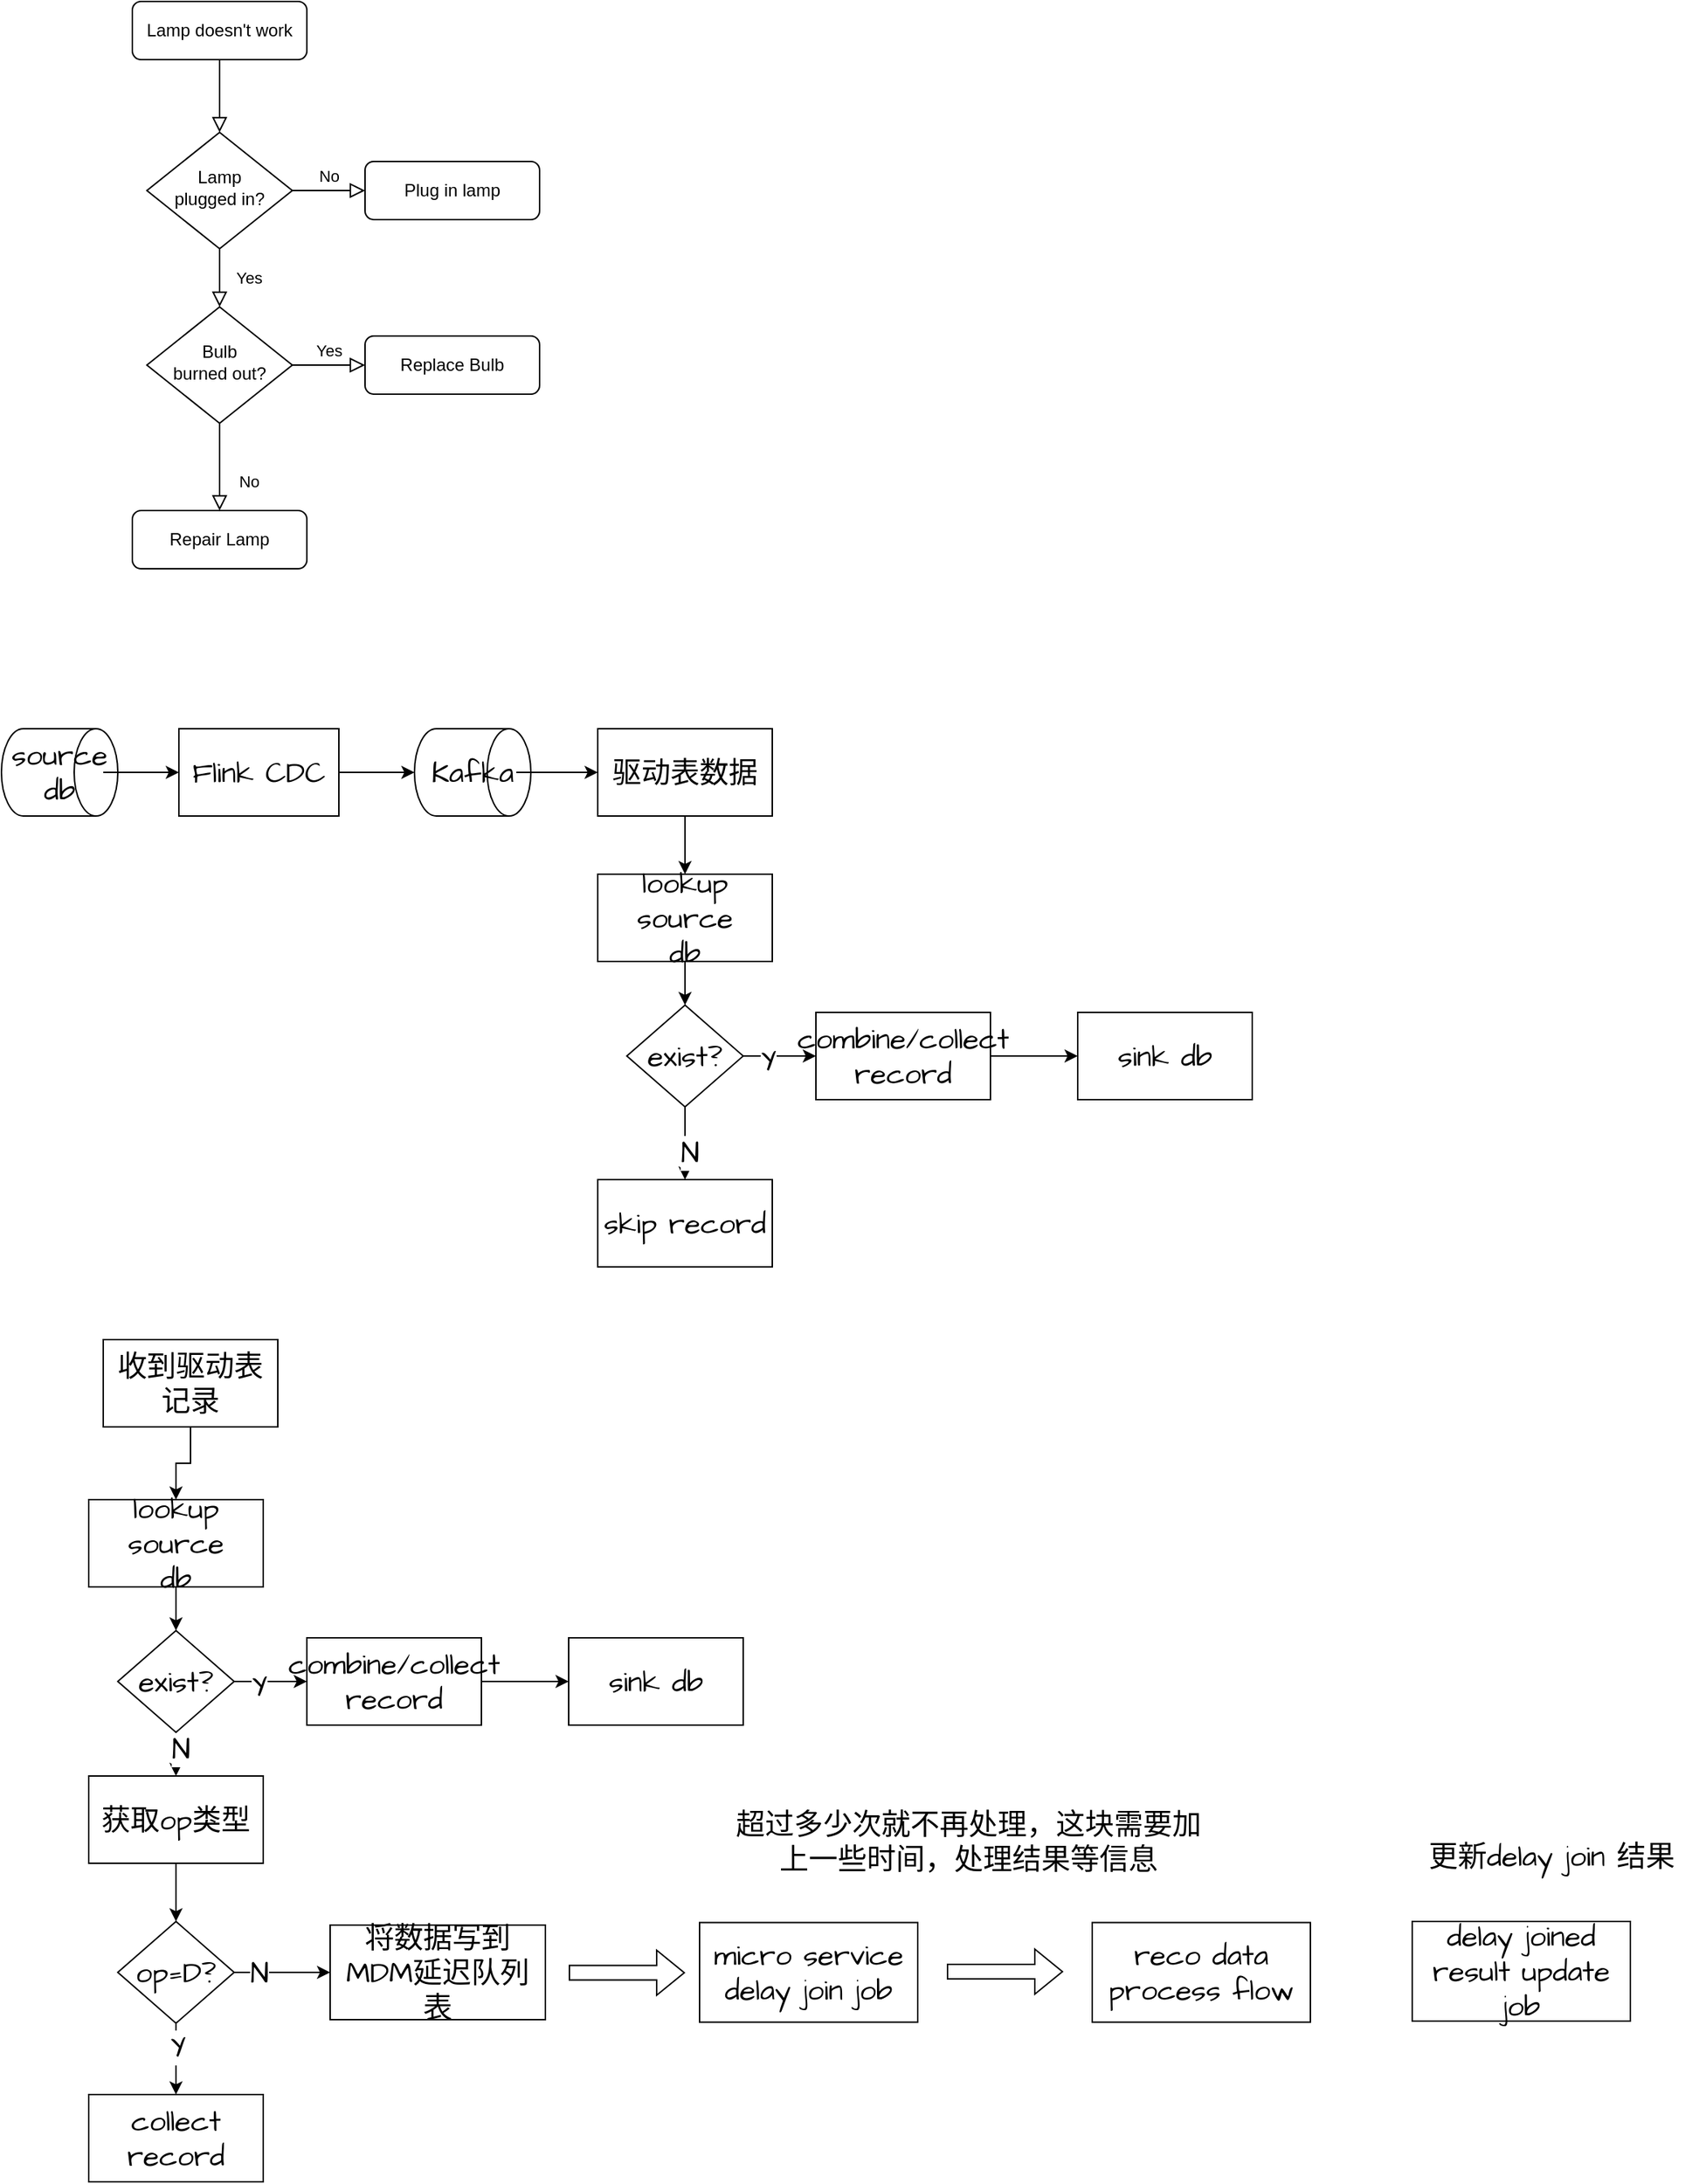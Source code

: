 <mxfile version="21.0.2" type="github">
  <diagram id="C5RBs43oDa-KdzZeNtuy" name="Page-1">
    <mxGraphModel dx="1021" dy="697" grid="1" gridSize="10" guides="1" tooltips="1" connect="1" arrows="1" fold="1" page="1" pageScale="1" pageWidth="827" pageHeight="1169" math="0" shadow="0">
      <root>
        <mxCell id="WIyWlLk6GJQsqaUBKTNV-0" />
        <mxCell id="WIyWlLk6GJQsqaUBKTNV-1" parent="WIyWlLk6GJQsqaUBKTNV-0" />
        <mxCell id="WIyWlLk6GJQsqaUBKTNV-2" value="" style="rounded=0;html=1;jettySize=auto;orthogonalLoop=1;fontSize=11;endArrow=block;endFill=0;endSize=8;strokeWidth=1;shadow=0;labelBackgroundColor=none;edgeStyle=orthogonalEdgeStyle;" parent="WIyWlLk6GJQsqaUBKTNV-1" source="WIyWlLk6GJQsqaUBKTNV-3" target="WIyWlLk6GJQsqaUBKTNV-6" edge="1">
          <mxGeometry relative="1" as="geometry" />
        </mxCell>
        <mxCell id="WIyWlLk6GJQsqaUBKTNV-3" value="Lamp doesn&#39;t work" style="rounded=1;whiteSpace=wrap;html=1;fontSize=12;glass=0;strokeWidth=1;shadow=0;" parent="WIyWlLk6GJQsqaUBKTNV-1" vertex="1">
          <mxGeometry x="160" y="80" width="120" height="40" as="geometry" />
        </mxCell>
        <mxCell id="WIyWlLk6GJQsqaUBKTNV-4" value="Yes" style="rounded=0;html=1;jettySize=auto;orthogonalLoop=1;fontSize=11;endArrow=block;endFill=0;endSize=8;strokeWidth=1;shadow=0;labelBackgroundColor=none;edgeStyle=orthogonalEdgeStyle;" parent="WIyWlLk6GJQsqaUBKTNV-1" source="WIyWlLk6GJQsqaUBKTNV-6" target="WIyWlLk6GJQsqaUBKTNV-10" edge="1">
          <mxGeometry y="20" relative="1" as="geometry">
            <mxPoint as="offset" />
          </mxGeometry>
        </mxCell>
        <mxCell id="WIyWlLk6GJQsqaUBKTNV-5" value="No" style="edgeStyle=orthogonalEdgeStyle;rounded=0;html=1;jettySize=auto;orthogonalLoop=1;fontSize=11;endArrow=block;endFill=0;endSize=8;strokeWidth=1;shadow=0;labelBackgroundColor=none;" parent="WIyWlLk6GJQsqaUBKTNV-1" source="WIyWlLk6GJQsqaUBKTNV-6" target="WIyWlLk6GJQsqaUBKTNV-7" edge="1">
          <mxGeometry y="10" relative="1" as="geometry">
            <mxPoint as="offset" />
          </mxGeometry>
        </mxCell>
        <mxCell id="WIyWlLk6GJQsqaUBKTNV-6" value="Lamp&lt;br&gt;plugged in?" style="rhombus;whiteSpace=wrap;html=1;shadow=0;fontFamily=Helvetica;fontSize=12;align=center;strokeWidth=1;spacing=6;spacingTop=-4;" parent="WIyWlLk6GJQsqaUBKTNV-1" vertex="1">
          <mxGeometry x="170" y="170" width="100" height="80" as="geometry" />
        </mxCell>
        <mxCell id="WIyWlLk6GJQsqaUBKTNV-7" value="Plug in lamp" style="rounded=1;whiteSpace=wrap;html=1;fontSize=12;glass=0;strokeWidth=1;shadow=0;" parent="WIyWlLk6GJQsqaUBKTNV-1" vertex="1">
          <mxGeometry x="320" y="190" width="120" height="40" as="geometry" />
        </mxCell>
        <mxCell id="WIyWlLk6GJQsqaUBKTNV-8" value="No" style="rounded=0;html=1;jettySize=auto;orthogonalLoop=1;fontSize=11;endArrow=block;endFill=0;endSize=8;strokeWidth=1;shadow=0;labelBackgroundColor=none;edgeStyle=orthogonalEdgeStyle;" parent="WIyWlLk6GJQsqaUBKTNV-1" source="WIyWlLk6GJQsqaUBKTNV-10" target="WIyWlLk6GJQsqaUBKTNV-11" edge="1">
          <mxGeometry x="0.333" y="20" relative="1" as="geometry">
            <mxPoint as="offset" />
          </mxGeometry>
        </mxCell>
        <mxCell id="WIyWlLk6GJQsqaUBKTNV-9" value="Yes" style="edgeStyle=orthogonalEdgeStyle;rounded=0;html=1;jettySize=auto;orthogonalLoop=1;fontSize=11;endArrow=block;endFill=0;endSize=8;strokeWidth=1;shadow=0;labelBackgroundColor=none;" parent="WIyWlLk6GJQsqaUBKTNV-1" source="WIyWlLk6GJQsqaUBKTNV-10" target="WIyWlLk6GJQsqaUBKTNV-12" edge="1">
          <mxGeometry y="10" relative="1" as="geometry">
            <mxPoint as="offset" />
          </mxGeometry>
        </mxCell>
        <mxCell id="WIyWlLk6GJQsqaUBKTNV-10" value="Bulb&lt;br&gt;burned out?" style="rhombus;whiteSpace=wrap;html=1;shadow=0;fontFamily=Helvetica;fontSize=12;align=center;strokeWidth=1;spacing=6;spacingTop=-4;" parent="WIyWlLk6GJQsqaUBKTNV-1" vertex="1">
          <mxGeometry x="170" y="290" width="100" height="80" as="geometry" />
        </mxCell>
        <mxCell id="WIyWlLk6GJQsqaUBKTNV-11" value="Repair Lamp" style="rounded=1;whiteSpace=wrap;html=1;fontSize=12;glass=0;strokeWidth=1;shadow=0;" parent="WIyWlLk6GJQsqaUBKTNV-1" vertex="1">
          <mxGeometry x="160" y="430" width="120" height="40" as="geometry" />
        </mxCell>
        <mxCell id="WIyWlLk6GJQsqaUBKTNV-12" value="Replace Bulb" style="rounded=1;whiteSpace=wrap;html=1;fontSize=12;glass=0;strokeWidth=1;shadow=0;" parent="WIyWlLk6GJQsqaUBKTNV-1" vertex="1">
          <mxGeometry x="320" y="310" width="120" height="40" as="geometry" />
        </mxCell>
        <mxCell id="qEP1fspGBnOH7kWeN9nW-0" value="" style="shape=cylinder3;whiteSpace=wrap;html=1;boundedLbl=1;backgroundOutline=1;size=15;hachureGap=4;fontFamily=Architects Daughter;fontSource=https%3A%2F%2Ffonts.googleapis.com%2Fcss%3Ffamily%3DArchitects%2BDaughter;fontSize=20;rotation=90;" parent="WIyWlLk6GJQsqaUBKTNV-1" vertex="1">
          <mxGeometry x="80" y="570" width="60" height="80" as="geometry" />
        </mxCell>
        <mxCell id="qEP1fspGBnOH7kWeN9nW-4" value="" style="edgeStyle=orthogonalEdgeStyle;rounded=0;sketch=0;hachureGap=4;jiggle=2;curveFitting=1;orthogonalLoop=1;jettySize=auto;html=1;fontFamily=Architects Daughter;fontSource=https%3A%2F%2Ffonts.googleapis.com%2Fcss%3Ffamily%3DArchitects%2BDaughter;fontSize=16;" parent="WIyWlLk6GJQsqaUBKTNV-1" source="qEP1fspGBnOH7kWeN9nW-1" target="qEP1fspGBnOH7kWeN9nW-3" edge="1">
          <mxGeometry relative="1" as="geometry" />
        </mxCell>
        <mxCell id="qEP1fspGBnOH7kWeN9nW-1" value="source&lt;br&gt;db" style="text;html=1;strokeColor=none;fillColor=none;align=center;verticalAlign=middle;whiteSpace=wrap;rounded=0;fontSize=20;fontFamily=Architects Daughter;" parent="WIyWlLk6GJQsqaUBKTNV-1" vertex="1">
          <mxGeometry x="80" y="595" width="60" height="30" as="geometry" />
        </mxCell>
        <mxCell id="qEP1fspGBnOH7kWeN9nW-2" style="edgeStyle=orthogonalEdgeStyle;rounded=0;hachureGap=4;orthogonalLoop=1;jettySize=auto;html=1;exitX=0.5;exitY=1;exitDx=0;exitDy=0;fontFamily=Architects Daughter;fontSource=https%3A%2F%2Ffonts.googleapis.com%2Fcss%3Ffamily%3DArchitects%2BDaughter;fontSize=16;" parent="WIyWlLk6GJQsqaUBKTNV-1" source="qEP1fspGBnOH7kWeN9nW-1" target="qEP1fspGBnOH7kWeN9nW-1" edge="1">
          <mxGeometry relative="1" as="geometry" />
        </mxCell>
        <mxCell id="qEP1fspGBnOH7kWeN9nW-6" value="" style="edgeStyle=orthogonalEdgeStyle;rounded=0;sketch=0;hachureGap=4;jiggle=2;curveFitting=1;orthogonalLoop=1;jettySize=auto;html=1;fontFamily=Architects Daughter;fontSource=https%3A%2F%2Ffonts.googleapis.com%2Fcss%3Ffamily%3DArchitects%2BDaughter;fontSize=16;" parent="WIyWlLk6GJQsqaUBKTNV-1" source="qEP1fspGBnOH7kWeN9nW-3" target="qEP1fspGBnOH7kWeN9nW-5" edge="1">
          <mxGeometry relative="1" as="geometry" />
        </mxCell>
        <mxCell id="qEP1fspGBnOH7kWeN9nW-3" value="Flink CDC" style="rounded=0;whiteSpace=wrap;html=1;sketch=0;hachureGap=4;jiggle=2;curveFitting=1;fontFamily=Architects Daughter;fontSource=https%3A%2F%2Ffonts.googleapis.com%2Fcss%3Ffamily%3DArchitects%2BDaughter;fontSize=20;" parent="WIyWlLk6GJQsqaUBKTNV-1" vertex="1">
          <mxGeometry x="192" y="580" width="110" height="60" as="geometry" />
        </mxCell>
        <mxCell id="qEP1fspGBnOH7kWeN9nW-5" value="" style="shape=cylinder3;whiteSpace=wrap;html=1;boundedLbl=1;backgroundOutline=1;size=15;sketch=0;hachureGap=4;jiggle=2;curveFitting=1;fontFamily=Architects Daughter;fontSource=https%3A%2F%2Ffonts.googleapis.com%2Fcss%3Ffamily%3DArchitects%2BDaughter;fontSize=20;rotation=90;" parent="WIyWlLk6GJQsqaUBKTNV-1" vertex="1">
          <mxGeometry x="364" y="570" width="60" height="80" as="geometry" />
        </mxCell>
        <mxCell id="qEP1fspGBnOH7kWeN9nW-9" style="edgeStyle=orthogonalEdgeStyle;rounded=0;sketch=0;hachureGap=4;jiggle=2;curveFitting=1;orthogonalLoop=1;jettySize=auto;html=1;fontFamily=Architects Daughter;fontSource=https%3A%2F%2Ffonts.googleapis.com%2Fcss%3Ffamily%3DArchitects%2BDaughter;fontSize=16;" parent="WIyWlLk6GJQsqaUBKTNV-1" source="qEP1fspGBnOH7kWeN9nW-7" target="qEP1fspGBnOH7kWeN9nW-8" edge="1">
          <mxGeometry relative="1" as="geometry" />
        </mxCell>
        <mxCell id="qEP1fspGBnOH7kWeN9nW-7" value="Kafka" style="text;html=1;strokeColor=none;fillColor=none;align=center;verticalAlign=middle;whiteSpace=wrap;rounded=0;fontSize=20;fontFamily=Architects Daughter;" parent="WIyWlLk6GJQsqaUBKTNV-1" vertex="1">
          <mxGeometry x="364" y="595" width="60" height="30" as="geometry" />
        </mxCell>
        <mxCell id="qEP1fspGBnOH7kWeN9nW-11" value="" style="edgeStyle=orthogonalEdgeStyle;rounded=0;sketch=0;hachureGap=4;jiggle=2;curveFitting=1;orthogonalLoop=1;jettySize=auto;html=1;fontFamily=Architects Daughter;fontSource=https%3A%2F%2Ffonts.googleapis.com%2Fcss%3Ffamily%3DArchitects%2BDaughter;fontSize=16;" parent="WIyWlLk6GJQsqaUBKTNV-1" source="qEP1fspGBnOH7kWeN9nW-8" target="qEP1fspGBnOH7kWeN9nW-10" edge="1">
          <mxGeometry relative="1" as="geometry" />
        </mxCell>
        <mxCell id="qEP1fspGBnOH7kWeN9nW-8" value="驱动表数据" style="rounded=0;whiteSpace=wrap;html=1;sketch=0;hachureGap=4;jiggle=2;curveFitting=1;fontFamily=Architects Daughter;fontSource=https%3A%2F%2Ffonts.googleapis.com%2Fcss%3Ffamily%3DArchitects%2BDaughter;fontSize=20;" parent="WIyWlLk6GJQsqaUBKTNV-1" vertex="1">
          <mxGeometry x="480" y="580" width="120" height="60" as="geometry" />
        </mxCell>
        <mxCell id="qEP1fspGBnOH7kWeN9nW-15" value="" style="edgeStyle=orthogonalEdgeStyle;rounded=0;sketch=0;hachureGap=4;jiggle=2;curveFitting=1;orthogonalLoop=1;jettySize=auto;html=1;fontFamily=Architects Daughter;fontSource=https%3A%2F%2Ffonts.googleapis.com%2Fcss%3Ffamily%3DArchitects%2BDaughter;fontSize=16;" parent="WIyWlLk6GJQsqaUBKTNV-1" source="qEP1fspGBnOH7kWeN9nW-10" target="qEP1fspGBnOH7kWeN9nW-12" edge="1">
          <mxGeometry relative="1" as="geometry" />
        </mxCell>
        <mxCell id="qEP1fspGBnOH7kWeN9nW-10" value="lookup source&lt;br&gt;db" style="rounded=0;whiteSpace=wrap;html=1;sketch=0;hachureGap=4;jiggle=2;curveFitting=1;fontFamily=Architects Daughter;fontSource=https%3A%2F%2Ffonts.googleapis.com%2Fcss%3Ffamily%3DArchitects%2BDaughter;fontSize=20;" parent="WIyWlLk6GJQsqaUBKTNV-1" vertex="1">
          <mxGeometry x="480" y="680" width="120" height="60" as="geometry" />
        </mxCell>
        <mxCell id="qEP1fspGBnOH7kWeN9nW-14" value="" style="edgeStyle=orthogonalEdgeStyle;rounded=0;sketch=0;hachureGap=4;jiggle=2;curveFitting=1;orthogonalLoop=1;jettySize=auto;html=1;fontFamily=Architects Daughter;fontSource=https%3A%2F%2Ffonts.googleapis.com%2Fcss%3Ffamily%3DArchitects%2BDaughter;fontSize=16;" parent="WIyWlLk6GJQsqaUBKTNV-1" source="qEP1fspGBnOH7kWeN9nW-12" target="qEP1fspGBnOH7kWeN9nW-13" edge="1">
          <mxGeometry relative="1" as="geometry" />
        </mxCell>
        <mxCell id="qEP1fspGBnOH7kWeN9nW-18" value="Y" style="edgeLabel;html=1;align=center;verticalAlign=middle;resizable=0;points=[];fontSize=20;fontFamily=Architects Daughter;" parent="qEP1fspGBnOH7kWeN9nW-14" vertex="1" connectable="0">
          <mxGeometry x="-0.32" y="-3" relative="1" as="geometry">
            <mxPoint as="offset" />
          </mxGeometry>
        </mxCell>
        <mxCell id="qEP1fspGBnOH7kWeN9nW-17" value="" style="edgeStyle=orthogonalEdgeStyle;rounded=0;sketch=0;hachureGap=4;jiggle=2;curveFitting=1;orthogonalLoop=1;jettySize=auto;html=1;fontFamily=Architects Daughter;fontSource=https%3A%2F%2Ffonts.googleapis.com%2Fcss%3Ffamily%3DArchitects%2BDaughter;fontSize=16;" parent="WIyWlLk6GJQsqaUBKTNV-1" source="qEP1fspGBnOH7kWeN9nW-12" target="qEP1fspGBnOH7kWeN9nW-16" edge="1">
          <mxGeometry relative="1" as="geometry" />
        </mxCell>
        <mxCell id="qEP1fspGBnOH7kWeN9nW-19" value="N" style="edgeLabel;html=1;align=center;verticalAlign=middle;resizable=0;points=[];fontSize=20;fontFamily=Architects Daughter;" parent="qEP1fspGBnOH7kWeN9nW-17" vertex="1" connectable="0">
          <mxGeometry x="0.24" y="3" relative="1" as="geometry">
            <mxPoint as="offset" />
          </mxGeometry>
        </mxCell>
        <mxCell id="qEP1fspGBnOH7kWeN9nW-12" value="exist?" style="rhombus;whiteSpace=wrap;html=1;sketch=0;hachureGap=4;jiggle=2;curveFitting=1;fontFamily=Architects Daughter;fontSource=https%3A%2F%2Ffonts.googleapis.com%2Fcss%3Ffamily%3DArchitects%2BDaughter;fontSize=20;" parent="WIyWlLk6GJQsqaUBKTNV-1" vertex="1">
          <mxGeometry x="500" y="770" width="80" height="70" as="geometry" />
        </mxCell>
        <mxCell id="qEP1fspGBnOH7kWeN9nW-21" value="" style="edgeStyle=orthogonalEdgeStyle;rounded=0;sketch=0;hachureGap=4;jiggle=2;curveFitting=1;orthogonalLoop=1;jettySize=auto;html=1;fontFamily=Architects Daughter;fontSource=https%3A%2F%2Ffonts.googleapis.com%2Fcss%3Ffamily%3DArchitects%2BDaughter;fontSize=16;" parent="WIyWlLk6GJQsqaUBKTNV-1" source="qEP1fspGBnOH7kWeN9nW-13" target="qEP1fspGBnOH7kWeN9nW-20" edge="1">
          <mxGeometry relative="1" as="geometry" />
        </mxCell>
        <mxCell id="qEP1fspGBnOH7kWeN9nW-13" value="combine/collect record" style="whiteSpace=wrap;html=1;fontSize=20;fontFamily=Architects Daughter;sketch=0;hachureGap=4;jiggle=2;curveFitting=1;fontSource=https%3A%2F%2Ffonts.googleapis.com%2Fcss%3Ffamily%3DArchitects%2BDaughter;" parent="WIyWlLk6GJQsqaUBKTNV-1" vertex="1">
          <mxGeometry x="630" y="775" width="120" height="60" as="geometry" />
        </mxCell>
        <mxCell id="qEP1fspGBnOH7kWeN9nW-16" value="skip record" style="whiteSpace=wrap;html=1;fontSize=20;fontFamily=Architects Daughter;sketch=0;hachureGap=4;jiggle=2;curveFitting=1;fontSource=https%3A%2F%2Ffonts.googleapis.com%2Fcss%3Ffamily%3DArchitects%2BDaughter;" parent="WIyWlLk6GJQsqaUBKTNV-1" vertex="1">
          <mxGeometry x="480" y="890" width="120" height="60" as="geometry" />
        </mxCell>
        <mxCell id="qEP1fspGBnOH7kWeN9nW-20" value="sink db" style="whiteSpace=wrap;html=1;fontSize=20;fontFamily=Architects Daughter;sketch=0;hachureGap=4;jiggle=2;curveFitting=1;fontSource=https%3A%2F%2Ffonts.googleapis.com%2Fcss%3Ffamily%3DArchitects%2BDaughter;" parent="WIyWlLk6GJQsqaUBKTNV-1" vertex="1">
          <mxGeometry x="810" y="775" width="120" height="60" as="geometry" />
        </mxCell>
        <mxCell id="qEP1fspGBnOH7kWeN9nW-22" value="" style="edgeStyle=orthogonalEdgeStyle;rounded=0;sketch=0;hachureGap=4;jiggle=2;curveFitting=1;orthogonalLoop=1;jettySize=auto;html=1;fontFamily=Architects Daughter;fontSource=https%3A%2F%2Ffonts.googleapis.com%2Fcss%3Ffamily%3DArchitects%2BDaughter;fontSize=16;" parent="WIyWlLk6GJQsqaUBKTNV-1" source="qEP1fspGBnOH7kWeN9nW-23" target="qEP1fspGBnOH7kWeN9nW-28" edge="1">
          <mxGeometry relative="1" as="geometry" />
        </mxCell>
        <mxCell id="qEP1fspGBnOH7kWeN9nW-23" value="lookup source&lt;br&gt;db" style="rounded=0;whiteSpace=wrap;html=1;sketch=0;hachureGap=4;jiggle=2;curveFitting=1;fontFamily=Architects Daughter;fontSource=https%3A%2F%2Ffonts.googleapis.com%2Fcss%3Ffamily%3DArchitects%2BDaughter;fontSize=20;" parent="WIyWlLk6GJQsqaUBKTNV-1" vertex="1">
          <mxGeometry x="130" y="1110" width="120" height="60" as="geometry" />
        </mxCell>
        <mxCell id="qEP1fspGBnOH7kWeN9nW-24" value="" style="edgeStyle=orthogonalEdgeStyle;rounded=0;sketch=0;hachureGap=4;jiggle=2;curveFitting=1;orthogonalLoop=1;jettySize=auto;html=1;fontFamily=Architects Daughter;fontSource=https%3A%2F%2Ffonts.googleapis.com%2Fcss%3Ffamily%3DArchitects%2BDaughter;fontSize=16;" parent="WIyWlLk6GJQsqaUBKTNV-1" source="qEP1fspGBnOH7kWeN9nW-28" target="qEP1fspGBnOH7kWeN9nW-30" edge="1">
          <mxGeometry relative="1" as="geometry" />
        </mxCell>
        <mxCell id="qEP1fspGBnOH7kWeN9nW-25" value="Y" style="edgeLabel;html=1;align=center;verticalAlign=middle;resizable=0;points=[];fontSize=20;fontFamily=Architects Daughter;" parent="qEP1fspGBnOH7kWeN9nW-24" vertex="1" connectable="0">
          <mxGeometry x="-0.32" y="-3" relative="1" as="geometry">
            <mxPoint as="offset" />
          </mxGeometry>
        </mxCell>
        <mxCell id="qEP1fspGBnOH7kWeN9nW-26" value="" style="edgeStyle=orthogonalEdgeStyle;rounded=0;sketch=0;hachureGap=4;jiggle=2;curveFitting=1;orthogonalLoop=1;jettySize=auto;html=1;fontFamily=Architects Daughter;fontSource=https%3A%2F%2Ffonts.googleapis.com%2Fcss%3Ffamily%3DArchitects%2BDaughter;fontSize=16;" parent="WIyWlLk6GJQsqaUBKTNV-1" source="qEP1fspGBnOH7kWeN9nW-28" target="qEP1fspGBnOH7kWeN9nW-31" edge="1">
          <mxGeometry relative="1" as="geometry" />
        </mxCell>
        <mxCell id="qEP1fspGBnOH7kWeN9nW-27" value="N" style="edgeLabel;html=1;align=center;verticalAlign=middle;resizable=0;points=[];fontSize=20;fontFamily=Architects Daughter;" parent="qEP1fspGBnOH7kWeN9nW-26" vertex="1" connectable="0">
          <mxGeometry x="0.24" y="3" relative="1" as="geometry">
            <mxPoint as="offset" />
          </mxGeometry>
        </mxCell>
        <mxCell id="qEP1fspGBnOH7kWeN9nW-28" value="exist?" style="rhombus;whiteSpace=wrap;html=1;sketch=0;hachureGap=4;jiggle=2;curveFitting=1;fontFamily=Architects Daughter;fontSource=https%3A%2F%2Ffonts.googleapis.com%2Fcss%3Ffamily%3DArchitects%2BDaughter;fontSize=20;" parent="WIyWlLk6GJQsqaUBKTNV-1" vertex="1">
          <mxGeometry x="150" y="1200" width="80" height="70" as="geometry" />
        </mxCell>
        <mxCell id="qEP1fspGBnOH7kWeN9nW-29" value="" style="edgeStyle=orthogonalEdgeStyle;rounded=0;sketch=0;hachureGap=4;jiggle=2;curveFitting=1;orthogonalLoop=1;jettySize=auto;html=1;fontFamily=Architects Daughter;fontSource=https%3A%2F%2Ffonts.googleapis.com%2Fcss%3Ffamily%3DArchitects%2BDaughter;fontSize=16;" parent="WIyWlLk6GJQsqaUBKTNV-1" source="qEP1fspGBnOH7kWeN9nW-30" target="qEP1fspGBnOH7kWeN9nW-32" edge="1">
          <mxGeometry relative="1" as="geometry" />
        </mxCell>
        <mxCell id="qEP1fspGBnOH7kWeN9nW-30" value="combine/collect record" style="whiteSpace=wrap;html=1;fontSize=20;fontFamily=Architects Daughter;sketch=0;hachureGap=4;jiggle=2;curveFitting=1;fontSource=https%3A%2F%2Ffonts.googleapis.com%2Fcss%3Ffamily%3DArchitects%2BDaughter;" parent="WIyWlLk6GJQsqaUBKTNV-1" vertex="1">
          <mxGeometry x="280" y="1205" width="120" height="60" as="geometry" />
        </mxCell>
        <mxCell id="qEP1fspGBnOH7kWeN9nW-36" value="" style="edgeStyle=orthogonalEdgeStyle;rounded=0;sketch=0;hachureGap=4;jiggle=2;curveFitting=1;orthogonalLoop=1;jettySize=auto;html=1;fontFamily=Architects Daughter;fontSource=https%3A%2F%2Ffonts.googleapis.com%2Fcss%3Ffamily%3DArchitects%2BDaughter;fontSize=16;" parent="WIyWlLk6GJQsqaUBKTNV-1" source="qEP1fspGBnOH7kWeN9nW-31" target="qEP1fspGBnOH7kWeN9nW-35" edge="1">
          <mxGeometry relative="1" as="geometry" />
        </mxCell>
        <mxCell id="qEP1fspGBnOH7kWeN9nW-31" value="获取op类型" style="whiteSpace=wrap;html=1;fontSize=20;fontFamily=Architects Daughter;sketch=0;hachureGap=4;jiggle=2;curveFitting=1;fontSource=https%3A%2F%2Ffonts.googleapis.com%2Fcss%3Ffamily%3DArchitects%2BDaughter;" parent="WIyWlLk6GJQsqaUBKTNV-1" vertex="1">
          <mxGeometry x="130" y="1300" width="120" height="60" as="geometry" />
        </mxCell>
        <mxCell id="qEP1fspGBnOH7kWeN9nW-32" value="sink db" style="whiteSpace=wrap;html=1;fontSize=20;fontFamily=Architects Daughter;sketch=0;hachureGap=4;jiggle=2;curveFitting=1;fontSource=https%3A%2F%2Ffonts.googleapis.com%2Fcss%3Ffamily%3DArchitects%2BDaughter;" parent="WIyWlLk6GJQsqaUBKTNV-1" vertex="1">
          <mxGeometry x="460" y="1205" width="120" height="60" as="geometry" />
        </mxCell>
        <mxCell id="qEP1fspGBnOH7kWeN9nW-34" value="" style="edgeStyle=orthogonalEdgeStyle;rounded=0;sketch=0;hachureGap=4;jiggle=2;curveFitting=1;orthogonalLoop=1;jettySize=auto;html=1;fontFamily=Architects Daughter;fontSource=https%3A%2F%2Ffonts.googleapis.com%2Fcss%3Ffamily%3DArchitects%2BDaughter;fontSize=16;" parent="WIyWlLk6GJQsqaUBKTNV-1" source="qEP1fspGBnOH7kWeN9nW-33" target="qEP1fspGBnOH7kWeN9nW-23" edge="1">
          <mxGeometry relative="1" as="geometry" />
        </mxCell>
        <mxCell id="qEP1fspGBnOH7kWeN9nW-33" value="收到驱动表记录" style="rounded=0;whiteSpace=wrap;html=1;sketch=0;hachureGap=4;jiggle=2;curveFitting=1;fontFamily=Architects Daughter;fontSource=https%3A%2F%2Ffonts.googleapis.com%2Fcss%3Ffamily%3DArchitects%2BDaughter;fontSize=20;" parent="WIyWlLk6GJQsqaUBKTNV-1" vertex="1">
          <mxGeometry x="140" y="1000" width="120" height="60" as="geometry" />
        </mxCell>
        <mxCell id="qEP1fspGBnOH7kWeN9nW-38" style="edgeStyle=orthogonalEdgeStyle;rounded=0;sketch=0;hachureGap=4;jiggle=2;curveFitting=1;orthogonalLoop=1;jettySize=auto;html=1;fontFamily=Architects Daughter;fontSource=https%3A%2F%2Ffonts.googleapis.com%2Fcss%3Ffamily%3DArchitects%2BDaughter;fontSize=16;" parent="WIyWlLk6GJQsqaUBKTNV-1" source="qEP1fspGBnOH7kWeN9nW-35" target="qEP1fspGBnOH7kWeN9nW-37" edge="1">
          <mxGeometry relative="1" as="geometry" />
        </mxCell>
        <mxCell id="qEP1fspGBnOH7kWeN9nW-39" value="N" style="edgeLabel;html=1;align=center;verticalAlign=middle;resizable=0;points=[];fontSize=20;fontFamily=Architects Daughter;" parent="qEP1fspGBnOH7kWeN9nW-38" vertex="1" connectable="0">
          <mxGeometry x="-0.484" relative="1" as="geometry">
            <mxPoint as="offset" />
          </mxGeometry>
        </mxCell>
        <mxCell id="qEP1fspGBnOH7kWeN9nW-41" value="" style="edgeStyle=orthogonalEdgeStyle;rounded=0;sketch=0;hachureGap=4;jiggle=2;curveFitting=1;orthogonalLoop=1;jettySize=auto;html=1;fontFamily=Architects Daughter;fontSource=https%3A%2F%2Ffonts.googleapis.com%2Fcss%3Ffamily%3DArchitects%2BDaughter;fontSize=16;" parent="WIyWlLk6GJQsqaUBKTNV-1" source="qEP1fspGBnOH7kWeN9nW-35" target="qEP1fspGBnOH7kWeN9nW-40" edge="1">
          <mxGeometry relative="1" as="geometry" />
        </mxCell>
        <mxCell id="qEP1fspGBnOH7kWeN9nW-42" value="Y" style="edgeLabel;html=1;align=center;verticalAlign=middle;resizable=0;points=[];fontSize=20;fontFamily=Architects Daughter;" parent="qEP1fspGBnOH7kWeN9nW-41" vertex="1" connectable="0">
          <mxGeometry x="-0.36" y="1" relative="1" as="geometry">
            <mxPoint as="offset" />
          </mxGeometry>
        </mxCell>
        <mxCell id="qEP1fspGBnOH7kWeN9nW-35" value="op=D?" style="rhombus;whiteSpace=wrap;html=1;sketch=0;hachureGap=4;jiggle=2;curveFitting=1;fontFamily=Architects Daughter;fontSource=https%3A%2F%2Ffonts.googleapis.com%2Fcss%3Ffamily%3DArchitects%2BDaughter;fontSize=20;" parent="WIyWlLk6GJQsqaUBKTNV-1" vertex="1">
          <mxGeometry x="150" y="1400" width="80" height="70" as="geometry" />
        </mxCell>
        <mxCell id="qEP1fspGBnOH7kWeN9nW-37" value="将数据写到MDM延迟队列表" style="whiteSpace=wrap;html=1;fontSize=20;fontFamily=Architects Daughter;sketch=0;hachureGap=4;jiggle=2;curveFitting=1;fontSource=https%3A%2F%2Ffonts.googleapis.com%2Fcss%3Ffamily%3DArchitects%2BDaughter;" parent="WIyWlLk6GJQsqaUBKTNV-1" vertex="1">
          <mxGeometry x="296" y="1402.5" width="148" height="65" as="geometry" />
        </mxCell>
        <mxCell id="qEP1fspGBnOH7kWeN9nW-40" value="collect record" style="whiteSpace=wrap;html=1;fontSize=20;fontFamily=Architects Daughter;sketch=0;hachureGap=4;jiggle=2;curveFitting=1;fontSource=https%3A%2F%2Ffonts.googleapis.com%2Fcss%3Ffamily%3DArchitects%2BDaughter;" parent="WIyWlLk6GJQsqaUBKTNV-1" vertex="1">
          <mxGeometry x="130" y="1519" width="120" height="60" as="geometry" />
        </mxCell>
        <mxCell id="qEP1fspGBnOH7kWeN9nW-43" value="micro service&lt;br&gt;delay join job" style="rounded=0;whiteSpace=wrap;html=1;sketch=0;hachureGap=4;jiggle=2;curveFitting=1;fontFamily=Architects Daughter;fontSource=https%3A%2F%2Ffonts.googleapis.com%2Fcss%3Ffamily%3DArchitects%2BDaughter;fontSize=20;" parent="WIyWlLk6GJQsqaUBKTNV-1" vertex="1">
          <mxGeometry x="550" y="1400.75" width="150" height="68.5" as="geometry" />
        </mxCell>
        <mxCell id="qEP1fspGBnOH7kWeN9nW-44" value="" style="shape=flexArrow;endArrow=classic;html=1;rounded=0;sketch=0;hachureGap=4;jiggle=2;curveFitting=1;fontFamily=Architects Daughter;fontSource=https%3A%2F%2Ffonts.googleapis.com%2Fcss%3Ffamily%3DArchitects%2BDaughter;fontSize=16;" parent="WIyWlLk6GJQsqaUBKTNV-1" edge="1">
          <mxGeometry width="50" height="50" relative="1" as="geometry">
            <mxPoint x="460" y="1435.25" as="sourcePoint" />
            <mxPoint x="540" y="1435.25" as="targetPoint" />
          </mxGeometry>
        </mxCell>
        <mxCell id="qEP1fspGBnOH7kWeN9nW-45" value="reco data process flow" style="rounded=0;whiteSpace=wrap;html=1;sketch=0;hachureGap=4;jiggle=2;curveFitting=1;fontFamily=Architects Daughter;fontSource=https%3A%2F%2Ffonts.googleapis.com%2Fcss%3Ffamily%3DArchitects%2BDaughter;fontSize=20;" parent="WIyWlLk6GJQsqaUBKTNV-1" vertex="1">
          <mxGeometry x="820" y="1400.75" width="150" height="68.5" as="geometry" />
        </mxCell>
        <mxCell id="qEP1fspGBnOH7kWeN9nW-47" value="" style="shape=flexArrow;endArrow=classic;html=1;rounded=0;sketch=0;hachureGap=4;jiggle=2;curveFitting=1;fontFamily=Architects Daughter;fontSource=https%3A%2F%2Ffonts.googleapis.com%2Fcss%3Ffamily%3DArchitects%2BDaughter;fontSize=16;" parent="WIyWlLk6GJQsqaUBKTNV-1" edge="1">
          <mxGeometry width="50" height="50" relative="1" as="geometry">
            <mxPoint x="720" y="1434.5" as="sourcePoint" />
            <mxPoint x="800" y="1434.5" as="targetPoint" />
          </mxGeometry>
        </mxCell>
        <mxCell id="qEP1fspGBnOH7kWeN9nW-48" value="超过多少次就不再处理，这块需要加上一些时间，处理结果等信息" style="text;html=1;strokeColor=none;fillColor=none;align=center;verticalAlign=middle;whiteSpace=wrap;rounded=0;fontSize=20;fontFamily=Architects Daughter;" parent="WIyWlLk6GJQsqaUBKTNV-1" vertex="1">
          <mxGeometry x="570" y="1320" width="330" height="50" as="geometry" />
        </mxCell>
        <mxCell id="qEP1fspGBnOH7kWeN9nW-49" value="delay joined result update&lt;br&gt;job" style="rounded=0;whiteSpace=wrap;html=1;sketch=0;hachureGap=4;jiggle=2;curveFitting=1;fontFamily=Architects Daughter;fontSource=https%3A%2F%2Ffonts.googleapis.com%2Fcss%3Ffamily%3DArchitects%2BDaughter;fontSize=20;" parent="WIyWlLk6GJQsqaUBKTNV-1" vertex="1">
          <mxGeometry x="1040" y="1400" width="150" height="68.5" as="geometry" />
        </mxCell>
        <mxCell id="qEP1fspGBnOH7kWeN9nW-51" value="更新delay join 结果" style="text;html=1;strokeColor=none;fillColor=none;align=center;verticalAlign=middle;whiteSpace=wrap;rounded=0;fontSize=20;fontFamily=Architects Daughter;" parent="WIyWlLk6GJQsqaUBKTNV-1" vertex="1">
          <mxGeometry x="1031" y="1340" width="210" height="30" as="geometry" />
        </mxCell>
      </root>
    </mxGraphModel>
  </diagram>
</mxfile>
